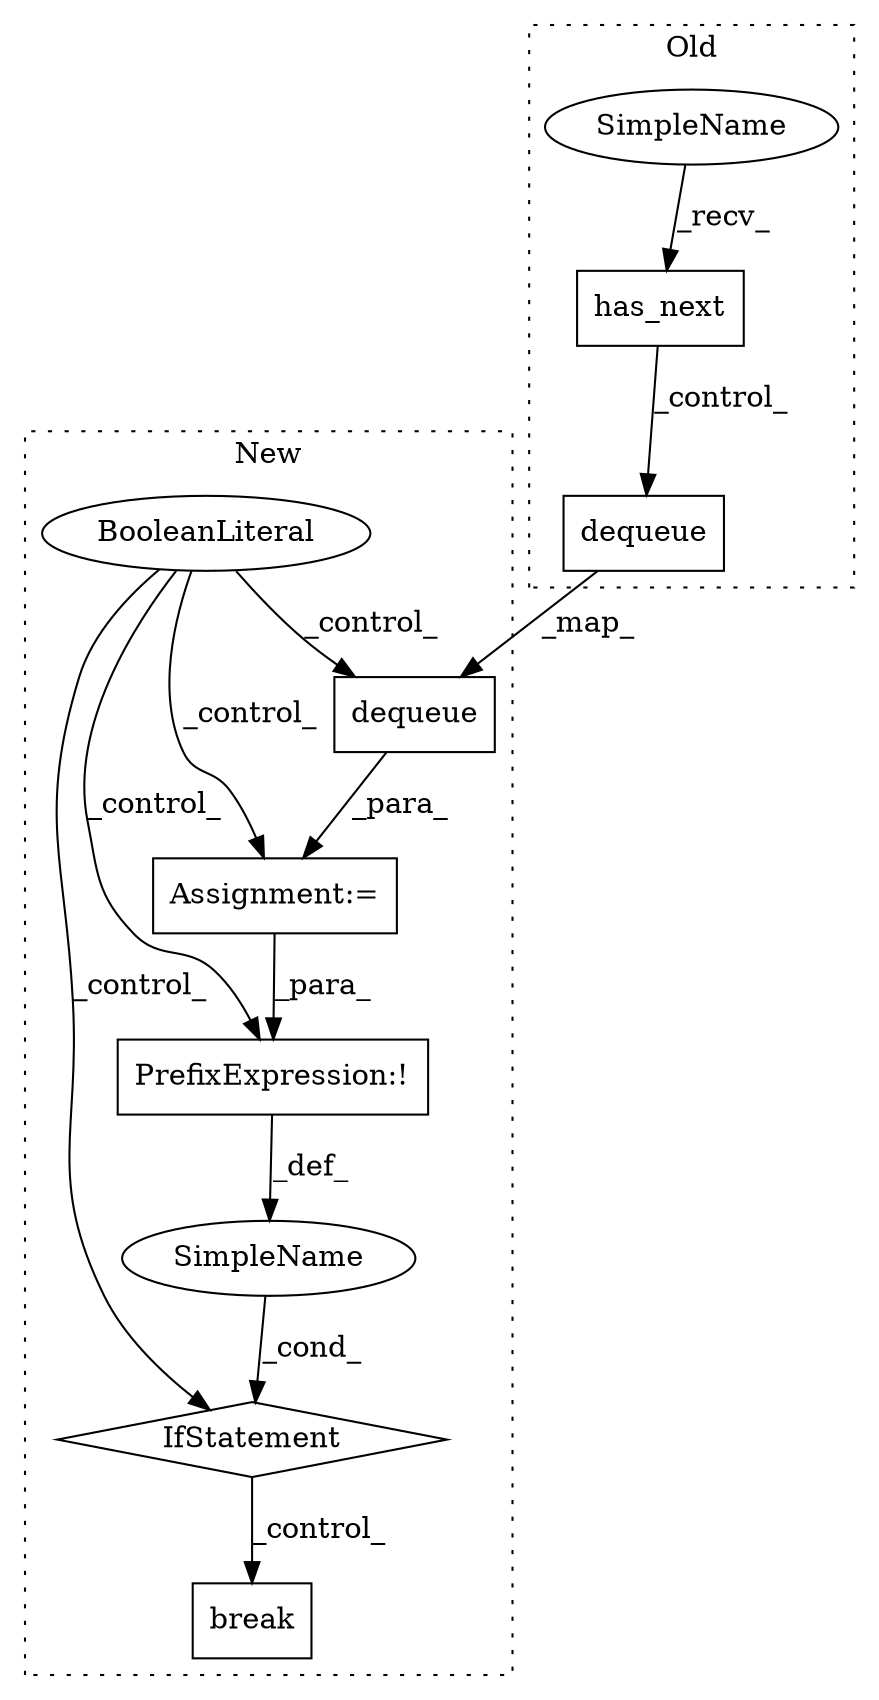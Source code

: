 digraph G {
subgraph cluster0 {
1 [label="has_next" a="32" s="6430" l="10" shape="box"];
6 [label="dequeue" a="32" s="6494,6507" l="8,1" shape="box"];
10 [label="SimpleName" a="42" s="6424" l="5" shape="ellipse"];
label = "Old";
style="dotted";
}
subgraph cluster1 {
2 [label="IfStatement" a="25" s="6441,6449" l="4,2" shape="diamond"];
3 [label="Assignment:=" a="7" s="6404" l="1" shape="box"];
4 [label="PrefixExpression:!" a="38" s="6445" l="1" shape="box"];
5 [label="break" a="10" s="6461" l="6" shape="box"];
7 [label="dequeue" a="32" s="6411,6432" l="8,1" shape="box"];
8 [label="BooleanLiteral" a="9" s="6387" l="4" shape="ellipse"];
9 [label="SimpleName" a="42" s="" l="" shape="ellipse"];
label = "New";
style="dotted";
}
1 -> 6 [label="_control_"];
2 -> 5 [label="_control_"];
3 -> 4 [label="_para_"];
4 -> 9 [label="_def_"];
6 -> 7 [label="_map_"];
7 -> 3 [label="_para_"];
8 -> 2 [label="_control_"];
8 -> 3 [label="_control_"];
8 -> 7 [label="_control_"];
8 -> 4 [label="_control_"];
9 -> 2 [label="_cond_"];
10 -> 1 [label="_recv_"];
}
